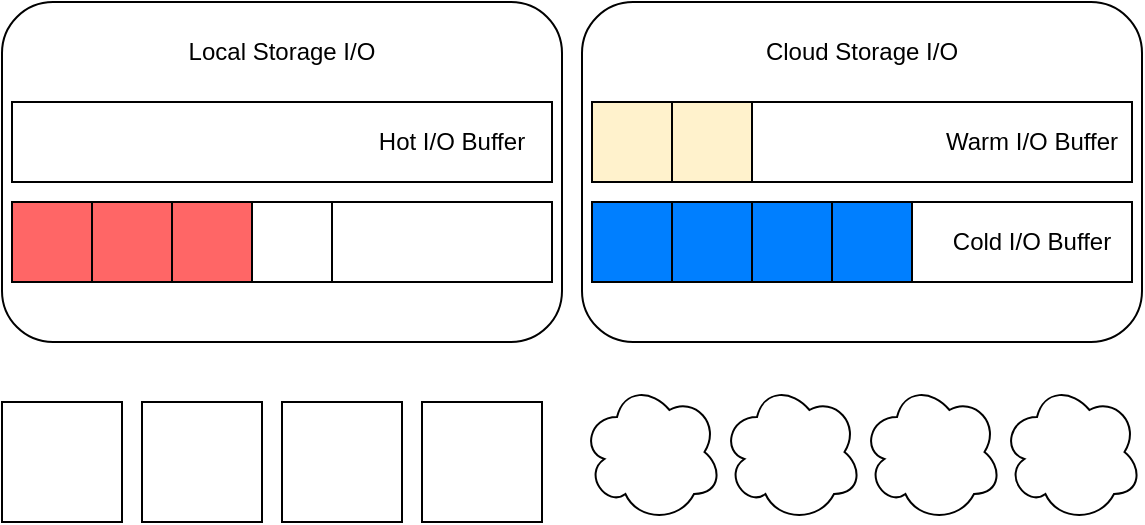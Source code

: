 <mxfile version="24.0.1" type="github">
  <diagram name="第 1 页" id="BjC_Cdz9ua56Mgc4hzCF">
    <mxGraphModel dx="978" dy="643" grid="1" gridSize="10" guides="1" tooltips="1" connect="1" arrows="1" fold="1" page="1" pageScale="1" pageWidth="827" pageHeight="1169" math="0" shadow="0">
      <root>
        <mxCell id="0" />
        <mxCell id="1" parent="0" />
        <mxCell id="wyyFAX1h3lHePP9cVkru-2" value="" style="rounded=1;whiteSpace=wrap;html=1;" vertex="1" parent="1">
          <mxGeometry x="80" y="390" width="280" height="170" as="geometry" />
        </mxCell>
        <mxCell id="wyyFAX1h3lHePP9cVkru-3" value="" style="rounded=1;whiteSpace=wrap;html=1;" vertex="1" parent="1">
          <mxGeometry x="370" y="390" width="280" height="170" as="geometry" />
        </mxCell>
        <mxCell id="wyyFAX1h3lHePP9cVkru-5" value="" style="ellipse;shape=cloud;whiteSpace=wrap;html=1;" vertex="1" parent="1">
          <mxGeometry x="370" y="580" width="70" height="70" as="geometry" />
        </mxCell>
        <mxCell id="wyyFAX1h3lHePP9cVkru-8" value="" style="rounded=0;whiteSpace=wrap;html=1;" vertex="1" parent="1">
          <mxGeometry x="85" y="440" width="270" height="40" as="geometry" />
        </mxCell>
        <mxCell id="wyyFAX1h3lHePP9cVkru-10" value="" style="rounded=0;whiteSpace=wrap;html=1;" vertex="1" parent="1">
          <mxGeometry x="85" y="490" width="270" height="40" as="geometry" />
        </mxCell>
        <mxCell id="wyyFAX1h3lHePP9cVkru-11" value="Local Storage I/O" style="text;html=1;align=center;verticalAlign=middle;whiteSpace=wrap;rounded=0;" vertex="1" parent="1">
          <mxGeometry x="160" y="400" width="120" height="30" as="geometry" />
        </mxCell>
        <mxCell id="wyyFAX1h3lHePP9cVkru-12" value="" style="rounded=0;whiteSpace=wrap;html=1;" vertex="1" parent="1">
          <mxGeometry x="375" y="440" width="270" height="40" as="geometry" />
        </mxCell>
        <mxCell id="wyyFAX1h3lHePP9cVkru-13" value="" style="rounded=0;whiteSpace=wrap;html=1;" vertex="1" parent="1">
          <mxGeometry x="375" y="490" width="270" height="40" as="geometry" />
        </mxCell>
        <mxCell id="wyyFAX1h3lHePP9cVkru-14" value="Cloud Storage I/O" style="text;html=1;align=center;verticalAlign=middle;whiteSpace=wrap;rounded=0;" vertex="1" parent="1">
          <mxGeometry x="450" y="400" width="120" height="30" as="geometry" />
        </mxCell>
        <mxCell id="wyyFAX1h3lHePP9cVkru-15" value="" style="whiteSpace=wrap;html=1;aspect=fixed;fillColor=#007FFF;" vertex="1" parent="1">
          <mxGeometry x="375" y="490" width="40" height="40" as="geometry" />
        </mxCell>
        <mxCell id="wyyFAX1h3lHePP9cVkru-16" value="" style="whiteSpace=wrap;html=1;aspect=fixed;fillColor=#007FFF;" vertex="1" parent="1">
          <mxGeometry x="415" y="490" width="40" height="40" as="geometry" />
        </mxCell>
        <mxCell id="wyyFAX1h3lHePP9cVkru-17" value="" style="whiteSpace=wrap;html=1;aspect=fixed;fillColor=#007FFF;" vertex="1" parent="1">
          <mxGeometry x="455" y="490" width="40" height="40" as="geometry" />
        </mxCell>
        <mxCell id="wyyFAX1h3lHePP9cVkru-18" value="" style="whiteSpace=wrap;html=1;aspect=fixed;fillColor=#007FFF;" vertex="1" parent="1">
          <mxGeometry x="495" y="490" width="40" height="40" as="geometry" />
        </mxCell>
        <mxCell id="wyyFAX1h3lHePP9cVkru-20" value="" style="whiteSpace=wrap;html=1;aspect=fixed;fillColor=#fff2cc;strokeColor=#000000;" vertex="1" parent="1">
          <mxGeometry x="375" y="440" width="40" height="40" as="geometry" />
        </mxCell>
        <mxCell id="wyyFAX1h3lHePP9cVkru-21" value="" style="whiteSpace=wrap;html=1;aspect=fixed;fillColor=#fff2cc;strokeColor=#000000;" vertex="1" parent="1">
          <mxGeometry x="415" y="440" width="40" height="40" as="geometry" />
        </mxCell>
        <mxCell id="wyyFAX1h3lHePP9cVkru-22" value="" style="whiteSpace=wrap;html=1;aspect=fixed;fillColor=#FF6666;" vertex="1" parent="1">
          <mxGeometry x="85" y="490" width="40" height="40" as="geometry" />
        </mxCell>
        <mxCell id="wyyFAX1h3lHePP9cVkru-23" value="" style="whiteSpace=wrap;html=1;aspect=fixed;fillColor=#FF6666;" vertex="1" parent="1">
          <mxGeometry x="125" y="490" width="40" height="40" as="geometry" />
        </mxCell>
        <mxCell id="wyyFAX1h3lHePP9cVkru-24" value="" style="whiteSpace=wrap;html=1;aspect=fixed;fillColor=#FF6666;" vertex="1" parent="1">
          <mxGeometry x="165" y="490" width="40" height="40" as="geometry" />
        </mxCell>
        <mxCell id="wyyFAX1h3lHePP9cVkru-25" value="" style="whiteSpace=wrap;html=1;aspect=fixed;fillColor=none;" vertex="1" parent="1">
          <mxGeometry x="205" y="490" width="40" height="40" as="geometry" />
        </mxCell>
        <mxCell id="wyyFAX1h3lHePP9cVkru-26" value="Hot I/O Buffer" style="text;html=1;align=center;verticalAlign=middle;whiteSpace=wrap;rounded=0;" vertex="1" parent="1">
          <mxGeometry x="255" y="445" width="100" height="30" as="geometry" />
        </mxCell>
        <mxCell id="wyyFAX1h3lHePP9cVkru-27" value="Warm I/O Buffer" style="text;html=1;align=center;verticalAlign=middle;whiteSpace=wrap;rounded=0;" vertex="1" parent="1">
          <mxGeometry x="545" y="445" width="100" height="30" as="geometry" />
        </mxCell>
        <mxCell id="wyyFAX1h3lHePP9cVkru-28" value="Cold I/O Buffer" style="text;html=1;align=center;verticalAlign=middle;whiteSpace=wrap;rounded=0;" vertex="1" parent="1">
          <mxGeometry x="545" y="495" width="100" height="30" as="geometry" />
        </mxCell>
        <mxCell id="wyyFAX1h3lHePP9cVkru-29" value="" style="whiteSpace=wrap;html=1;aspect=fixed;" vertex="1" parent="1">
          <mxGeometry x="80" y="590" width="60" height="60" as="geometry" />
        </mxCell>
        <mxCell id="wyyFAX1h3lHePP9cVkru-35" value="" style="whiteSpace=wrap;html=1;aspect=fixed;" vertex="1" parent="1">
          <mxGeometry x="150" y="590" width="60" height="60" as="geometry" />
        </mxCell>
        <mxCell id="wyyFAX1h3lHePP9cVkru-38" value="" style="whiteSpace=wrap;html=1;aspect=fixed;" vertex="1" parent="1">
          <mxGeometry x="220" y="590" width="60" height="60" as="geometry" />
        </mxCell>
        <mxCell id="wyyFAX1h3lHePP9cVkru-39" value="" style="whiteSpace=wrap;html=1;aspect=fixed;" vertex="1" parent="1">
          <mxGeometry x="290" y="590" width="60" height="60" as="geometry" />
        </mxCell>
        <mxCell id="wyyFAX1h3lHePP9cVkru-43" value="" style="ellipse;shape=cloud;whiteSpace=wrap;html=1;" vertex="1" parent="1">
          <mxGeometry x="440" y="580" width="70" height="70" as="geometry" />
        </mxCell>
        <mxCell id="wyyFAX1h3lHePP9cVkru-44" value="" style="ellipse;shape=cloud;whiteSpace=wrap;html=1;" vertex="1" parent="1">
          <mxGeometry x="510" y="580" width="70" height="70" as="geometry" />
        </mxCell>
        <mxCell id="wyyFAX1h3lHePP9cVkru-45" value="" style="ellipse;shape=cloud;whiteSpace=wrap;html=1;" vertex="1" parent="1">
          <mxGeometry x="580" y="580" width="70" height="70" as="geometry" />
        </mxCell>
      </root>
    </mxGraphModel>
  </diagram>
</mxfile>
